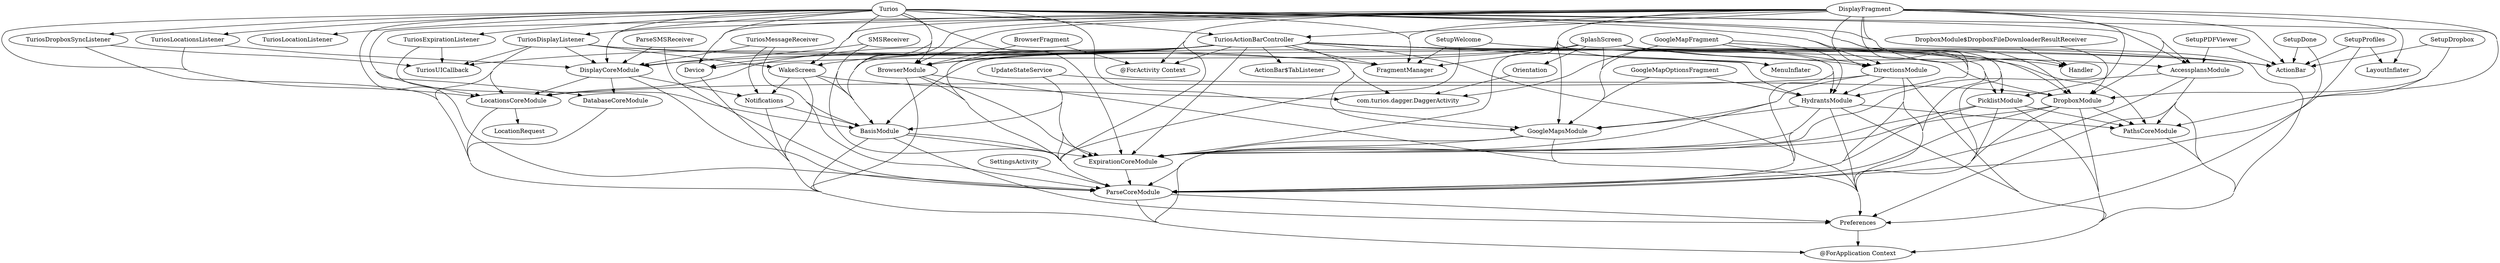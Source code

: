 digraph G1 {
  concentrate = true;
  AccessplansModule -> ExpirationCoreModule;
  AccessplansModule -> ParseCoreModule;
  AccessplansModule -> PathsCoreModule;
  AccessplansModule -> Preferences;
  n2 [label="@ForApplication Context"];
  AccessplansModule -> n2;
  BasisModule -> ExpirationCoreModule;
  BasisModule -> ParseCoreModule;
  BasisModule -> Preferences;
  BasisModule -> n2;
  BrowserFragment -> BrowserModule;
  n3 [label="@ForActivity Context"];
  BrowserFragment -> n3;
  BrowserModule -> ExpirationCoreModule;
  BrowserModule -> ParseCoreModule;
  BrowserModule -> Preferences;
  BrowserModule -> n2;
  DatabaseCoreModule -> n2;
  Device -> n2;
  DirectionsModule -> ExpirationCoreModule;
  DirectionsModule -> LocationsCoreModule;
  DirectionsModule -> ParseCoreModule;
  DirectionsModule -> GoogleMapsModule;
  DirectionsModule -> HydrantsModule;
  DirectionsModule -> Preferences;
  DirectionsModule -> n2;
  DisplayCoreModule -> DatabaseCoreModule;
  DisplayCoreModule -> LocationsCoreModule;
  DisplayCoreModule -> ParseCoreModule;
  DisplayCoreModule -> Notifications;
  DisplayFragment -> TuriosActionBarController;
  DisplayFragment -> DatabaseCoreModule;
  DisplayFragment -> DisplayCoreModule;
  DisplayFragment -> ExpirationCoreModule;
  DisplayFragment -> LocationsCoreModule;
  DisplayFragment -> ParseCoreModule;
  DisplayFragment -> PathsCoreModule;
  DisplayFragment -> AccessplansModule;
  DisplayFragment -> BasisModule;
  DisplayFragment -> BrowserModule;
  DisplayFragment -> DirectionsModule;
  DisplayFragment -> DropboxModule;
  DisplayFragment -> GoogleMapsModule;
  DisplayFragment -> HydrantsModule;
  DisplayFragment -> PicklistModule;
  DisplayFragment -> n3;
  DisplayFragment -> ActionBar;
  DisplayFragment -> Handler;
  DisplayFragment -> FragmentManager;
  DisplayFragment -> LayoutInflater;
  DisplayFragment -> MenuInflater;
  DisplayFragment -> WakeScreen;
  DisplayFragment -> Device;
  DropboxModule -> ExpirationCoreModule;
  DropboxModule -> ParseCoreModule;
  DropboxModule -> PathsCoreModule;
  DropboxModule -> Preferences;
  DropboxModule -> n2;
  n4 [label="DropboxModule$DropboxFileDownloaderResultReceiver"];
  n4 -> DropboxModule;
  n4 -> Handler;
  ExpirationCoreModule -> ParseCoreModule;
  GoogleMapFragment -> DirectionsModule;
  GoogleMapFragment -> GoogleMapsModule;
  GoogleMapFragment -> HydrantsModule;
  GoogleMapFragment -> n2;
  n5 [label="com.turios.dagger.DaggerActivity"];
  GoogleMapFragment -> n5;
  GoogleMapOptionsFragment -> GoogleMapsModule;
  GoogleMapOptionsFragment -> HydrantsModule;
  GoogleMapsModule -> ExpirationCoreModule;
  GoogleMapsModule -> ParseCoreModule;
  GoogleMapsModule -> Preferences;
  GoogleMapsModule -> n2;
  HydrantsModule -> ExpirationCoreModule;
  HydrantsModule -> ParseCoreModule;
  HydrantsModule -> PathsCoreModule;
  HydrantsModule -> GoogleMapsModule;
  HydrantsModule -> Preferences;
  HydrantsModule -> n2;
  LocationsCoreModule -> n2;
  LocationsCoreModule -> LocationRequest;
  Notifications -> BasisModule;
  Notifications -> n2;
  Orientation -> n5;
  ParseCoreModule -> Preferences;
  ParseCoreModule -> n2;
  ParseSMSReceiver -> DisplayCoreModule;
  ParseSMSReceiver -> ParseCoreModule;
  PathsCoreModule -> n2;
  PicklistModule -> ExpirationCoreModule;
  PicklistModule -> ParseCoreModule;
  PicklistModule -> PathsCoreModule;
  PicklistModule -> Preferences;
  PicklistModule -> n2;
  Preferences -> n2;
  SMSReceiver -> DisplayCoreModule;
  SMSReceiver -> ParseCoreModule;
  SMSReceiver -> BasisModule;
  SettingsActivity -> ParseCoreModule;
  SetupDone -> Preferences;
  SetupDone -> ActionBar;
  SetupDropbox -> PathsCoreModule;
  SetupDropbox -> DropboxModule;
  SetupDropbox -> ActionBar;
  SetupPDFViewer -> AccessplansModule;
  SetupPDFViewer -> ActionBar;
  SetupProfiles -> ParseCoreModule;
  SetupProfiles -> ActionBar;
  SetupProfiles -> LayoutInflater;
  SetupWelcome -> ParseCoreModule;
  SetupWelcome -> ActionBar;
  SetupWelcome -> FragmentManager;
  SplashScreen -> ParseCoreModule;
  SplashScreen -> AccessplansModule;
  SplashScreen -> BasisModule;
  SplashScreen -> BrowserModule;
  SplashScreen -> DirectionsModule;
  SplashScreen -> DropboxModule;
  SplashScreen -> GoogleMapsModule;
  SplashScreen -> HydrantsModule;
  SplashScreen -> PicklistModule;
  SplashScreen -> Preferences;
  SplashScreen -> FragmentManager;
  SplashScreen -> Orientation;
  SplashScreen -> Device;
  Turios -> TuriosActionBarController;
  Turios -> DisplayCoreModule;
  Turios -> ExpirationCoreModule;
  Turios -> LocationsCoreModule;
  Turios -> ParseCoreModule;
  Turios -> PathsCoreModule;
  Turios -> AccessplansModule;
  Turios -> BasisModule;
  Turios -> BrowserModule;
  Turios -> DirectionsModule;
  Turios -> DropboxModule;
  Turios -> GoogleMapsModule;
  Turios -> HydrantsModule;
  Turios -> PicklistModule;
  Turios -> Preferences;
  Turios -> Handler;
  Turios -> FragmentManager;
  Turios -> WakeScreen;
  Turios -> Device;
  Turios -> TuriosDisplayListener;
  Turios -> TuriosDropboxSyncListener;
  Turios -> TuriosExpirationListener;
  Turios -> TuriosLocationListener;
  Turios -> TuriosLocationsListener;
  TuriosActionBarController -> DisplayCoreModule;
  TuriosActionBarController -> ExpirationCoreModule;
  TuriosActionBarController -> LocationsCoreModule;
  TuriosActionBarController -> ParseCoreModule;
  TuriosActionBarController -> PathsCoreModule;
  TuriosActionBarController -> BasisModule;
  TuriosActionBarController -> BrowserModule;
  TuriosActionBarController -> DropboxModule;
  TuriosActionBarController -> GoogleMapsModule;
  TuriosActionBarController -> HydrantsModule;
  TuriosActionBarController -> Preferences;
  TuriosActionBarController -> n3;
  TuriosActionBarController -> ActionBar;
  n6 [label="ActionBar$TabListener"];
  TuriosActionBarController -> n6;
  TuriosActionBarController -> Handler;
  TuriosActionBarController -> FragmentManager;
  TuriosActionBarController -> MenuInflater;
  TuriosActionBarController -> TuriosUICallback;
  TuriosActionBarController -> WakeScreen;
  TuriosActionBarController -> n5;
  TuriosActionBarController -> Device;
  TuriosDisplayListener -> DisplayCoreModule;
  TuriosDisplayListener -> LocationsCoreModule;
  TuriosDisplayListener -> n2;
  TuriosDisplayListener -> ActionBar;
  TuriosDisplayListener -> FragmentManager;
  TuriosDisplayListener -> TuriosUICallback;
  TuriosDisplayListener -> WakeScreen;
  TuriosDropboxSyncListener -> n2;
  TuriosDropboxSyncListener -> TuriosUICallback;
  TuriosExpirationListener -> BasisModule;
  TuriosExpirationListener -> TuriosUICallback;
  TuriosLocationsListener -> DisplayCoreModule;
  TuriosLocationsListener -> LocationsCoreModule;
  TuriosMessageReceiver -> DisplayCoreModule;
  TuriosMessageReceiver -> ParseCoreModule;
  TuriosMessageReceiver -> BasisModule;
  TuriosMessageReceiver -> Notifications;
  UpdateStateService -> ExpirationCoreModule;
  UpdateStateService -> ParseCoreModule;
  UpdateStateService -> BasisModule;
  UpdateStateService -> DropboxModule;
  WakeScreen -> BasisModule;
  WakeScreen -> n2;
  WakeScreen -> n5;
  WakeScreen -> Notifications;
}
